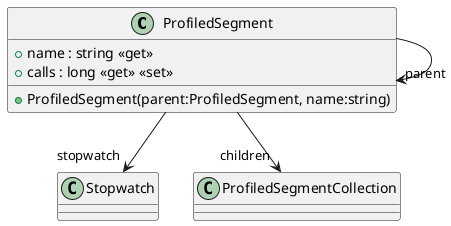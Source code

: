 @startuml
class ProfiledSegment {
    + ProfiledSegment(parent:ProfiledSegment, name:string)
    + name : string <<get>>
    + calls : long <<get>> <<set>>
}
ProfiledSegment --> "stopwatch" Stopwatch
ProfiledSegment --> "parent" ProfiledSegment
ProfiledSegment --> "children" ProfiledSegmentCollection
@enduml
